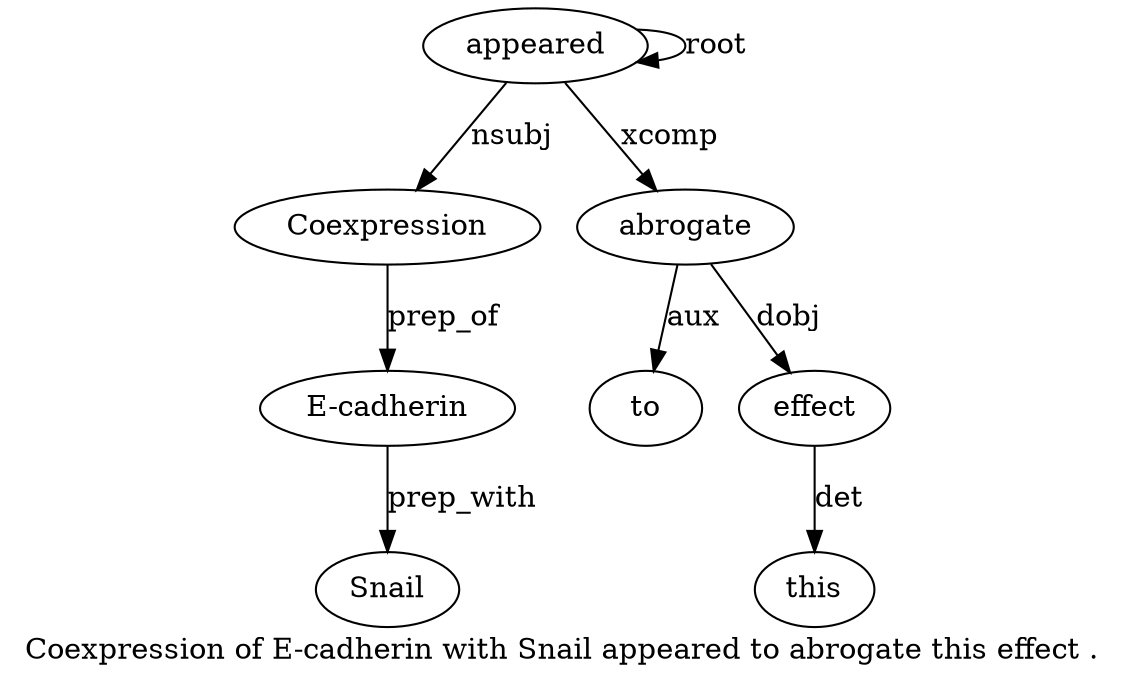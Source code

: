 digraph "Coexpression of E-cadherin with Snail appeared to abrogate this effect ." {
label="Coexpression of E-cadherin with Snail appeared to abrogate this effect .";
appeared6 [style=filled, fillcolor=white, label=appeared];
Coexpression1 [style=filled, fillcolor=white, label=Coexpression];
appeared6 -> Coexpression1  [label=nsubj];
"E-cadherin3" [style=filled, fillcolor=white, label="E-cadherin"];
Coexpression1 -> "E-cadherin3"  [label=prep_of];
Snail5 [style=filled, fillcolor=white, label=Snail];
"E-cadherin3" -> Snail5  [label=prep_with];
appeared6 -> appeared6  [label=root];
abrogate8 [style=filled, fillcolor=white, label=abrogate];
to7 [style=filled, fillcolor=white, label=to];
abrogate8 -> to7  [label=aux];
appeared6 -> abrogate8  [label=xcomp];
effect10 [style=filled, fillcolor=white, label=effect];
this9 [style=filled, fillcolor=white, label=this];
effect10 -> this9  [label=det];
abrogate8 -> effect10  [label=dobj];
}
